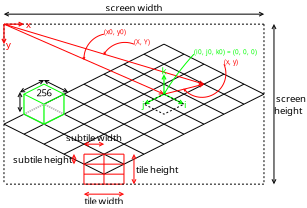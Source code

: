 <?xml version="1.0" encoding="UTF-8"?>
<dia:diagram xmlns:dia="http://www.lysator.liu.se/~alla/dia/">
  <dia:layer name="Background" visible="true">
    <dia:group>
      <dia:object type="Standard - Line" version="0" id="O0">
        <dia:attribute name="obj_pos">
          <dia:point val="10,4"/>
        </dia:attribute>
        <dia:attribute name="obj_bb">
          <dia:rectangle val="1.973,3.973;10.027,8.027"/>
        </dia:attribute>
        <dia:attribute name="conn_endpoints">
          <dia:point val="10,4"/>
          <dia:point val="2,8"/>
        </dia:attribute>
        <dia:attribute name="numcp">
          <dia:int val="1"/>
        </dia:attribute>
        <dia:attribute name="line_width">
          <dia:real val="0.04"/>
        </dia:attribute>
      </dia:object>
      <dia:object type="Standard - Line" version="0" id="O1">
        <dia:attribute name="obj_pos">
          <dia:point val="11,4.5"/>
        </dia:attribute>
        <dia:attribute name="obj_bb">
          <dia:rectangle val="2.973,4.473;11.027,8.527"/>
        </dia:attribute>
        <dia:attribute name="conn_endpoints">
          <dia:point val="11,4.5"/>
          <dia:point val="3,8.5"/>
        </dia:attribute>
        <dia:attribute name="numcp">
          <dia:int val="1"/>
        </dia:attribute>
        <dia:attribute name="line_width">
          <dia:real val="0.04"/>
        </dia:attribute>
      </dia:object>
      <dia:object type="Standard - Line" version="0" id="O2">
        <dia:attribute name="obj_pos">
          <dia:point val="12,5"/>
        </dia:attribute>
        <dia:attribute name="obj_bb">
          <dia:rectangle val="3.973,4.973;12.027,9.027"/>
        </dia:attribute>
        <dia:attribute name="conn_endpoints">
          <dia:point val="12,5"/>
          <dia:point val="4,9"/>
        </dia:attribute>
        <dia:attribute name="numcp">
          <dia:int val="1"/>
        </dia:attribute>
        <dia:attribute name="line_width">
          <dia:real val="0.04"/>
        </dia:attribute>
      </dia:object>
      <dia:object type="Standard - Line" version="0" id="O3">
        <dia:attribute name="obj_pos">
          <dia:point val="13,5.5"/>
        </dia:attribute>
        <dia:attribute name="obj_bb">
          <dia:rectangle val="4.973,5.473;13.027,9.527"/>
        </dia:attribute>
        <dia:attribute name="conn_endpoints">
          <dia:point val="13,5.5"/>
          <dia:point val="5,9.5"/>
        </dia:attribute>
        <dia:attribute name="numcp">
          <dia:int val="1"/>
        </dia:attribute>
        <dia:attribute name="line_width">
          <dia:real val="0.04"/>
        </dia:attribute>
      </dia:object>
      <dia:object type="Standard - Line" version="0" id="O4">
        <dia:attribute name="obj_pos">
          <dia:point val="14,6"/>
        </dia:attribute>
        <dia:attribute name="obj_bb">
          <dia:rectangle val="5.973,5.973;14.027,10.027"/>
        </dia:attribute>
        <dia:attribute name="conn_endpoints">
          <dia:point val="14,6"/>
          <dia:point val="6,10"/>
        </dia:attribute>
        <dia:attribute name="numcp">
          <dia:int val="1"/>
        </dia:attribute>
        <dia:attribute name="line_width">
          <dia:real val="0.04"/>
        </dia:attribute>
      </dia:object>
      <dia:object type="Standard - Line" version="0" id="O5">
        <dia:attribute name="obj_pos">
          <dia:point val="15,6.5"/>
        </dia:attribute>
        <dia:attribute name="obj_bb">
          <dia:rectangle val="6.973,6.473;15.027,10.527"/>
        </dia:attribute>
        <dia:attribute name="conn_endpoints">
          <dia:point val="15,6.5"/>
          <dia:point val="7,10.5"/>
        </dia:attribute>
        <dia:attribute name="numcp">
          <dia:int val="1"/>
        </dia:attribute>
        <dia:attribute name="line_width">
          <dia:real val="0.04"/>
        </dia:attribute>
      </dia:object>
      <dia:object type="Standard - Line" version="0" id="O6">
        <dia:attribute name="obj_pos">
          <dia:point val="7,10.5"/>
        </dia:attribute>
        <dia:attribute name="obj_bb">
          <dia:rectangle val="1.973,7.973;7.027,10.527"/>
        </dia:attribute>
        <dia:attribute name="conn_endpoints">
          <dia:point val="7,10.5"/>
          <dia:point val="2,8"/>
        </dia:attribute>
        <dia:attribute name="numcp">
          <dia:int val="1"/>
        </dia:attribute>
        <dia:attribute name="line_width">
          <dia:real val="0.04"/>
        </dia:attribute>
      </dia:object>
      <dia:object type="Standard - Line" version="0" id="O7">
        <dia:attribute name="obj_pos">
          <dia:point val="8,10"/>
        </dia:attribute>
        <dia:attribute name="obj_bb">
          <dia:rectangle val="2.973,7.473;8.027,10.027"/>
        </dia:attribute>
        <dia:attribute name="conn_endpoints">
          <dia:point val="8,10"/>
          <dia:point val="3,7.5"/>
        </dia:attribute>
        <dia:attribute name="numcp">
          <dia:int val="1"/>
        </dia:attribute>
        <dia:attribute name="line_width">
          <dia:real val="0.04"/>
        </dia:attribute>
      </dia:object>
      <dia:object type="Standard - Line" version="0" id="O8">
        <dia:attribute name="obj_pos">
          <dia:point val="9,9.5"/>
        </dia:attribute>
        <dia:attribute name="obj_bb">
          <dia:rectangle val="3.973,6.973;9.027,9.527"/>
        </dia:attribute>
        <dia:attribute name="conn_endpoints">
          <dia:point val="9,9.5"/>
          <dia:point val="4,7"/>
        </dia:attribute>
        <dia:attribute name="numcp">
          <dia:int val="1"/>
        </dia:attribute>
        <dia:attribute name="line_width">
          <dia:real val="0.04"/>
        </dia:attribute>
      </dia:object>
      <dia:object type="Standard - Line" version="0" id="O9">
        <dia:attribute name="obj_pos">
          <dia:point val="10,9"/>
        </dia:attribute>
        <dia:attribute name="obj_bb">
          <dia:rectangle val="4.973,6.473;10.027,9.027"/>
        </dia:attribute>
        <dia:attribute name="conn_endpoints">
          <dia:point val="10,9"/>
          <dia:point val="5,6.5"/>
        </dia:attribute>
        <dia:attribute name="numcp">
          <dia:int val="1"/>
        </dia:attribute>
        <dia:attribute name="line_width">
          <dia:real val="0.04"/>
        </dia:attribute>
      </dia:object>
      <dia:object type="Standard - Line" version="0" id="O10">
        <dia:attribute name="obj_pos">
          <dia:point val="11,8.5"/>
        </dia:attribute>
        <dia:attribute name="obj_bb">
          <dia:rectangle val="5.973,5.973;11.027,8.527"/>
        </dia:attribute>
        <dia:attribute name="conn_endpoints">
          <dia:point val="11,8.5"/>
          <dia:point val="6,6"/>
        </dia:attribute>
        <dia:attribute name="numcp">
          <dia:int val="1"/>
        </dia:attribute>
        <dia:attribute name="line_width">
          <dia:real val="0.04"/>
        </dia:attribute>
        <dia:connections>
          <dia:connection handle="0" to="O5" connection="0"/>
          <dia:connection handle="1" to="O0" connection="0"/>
        </dia:connections>
      </dia:object>
      <dia:object type="Standard - Line" version="0" id="O11">
        <dia:attribute name="obj_pos">
          <dia:point val="12,8"/>
        </dia:attribute>
        <dia:attribute name="obj_bb">
          <dia:rectangle val="6.973,5.473;12.027,8.027"/>
        </dia:attribute>
        <dia:attribute name="conn_endpoints">
          <dia:point val="12,8"/>
          <dia:point val="7,5.5"/>
        </dia:attribute>
        <dia:attribute name="numcp">
          <dia:int val="1"/>
        </dia:attribute>
        <dia:attribute name="line_width">
          <dia:real val="0.04"/>
        </dia:attribute>
      </dia:object>
      <dia:object type="Standard - Line" version="0" id="O12">
        <dia:attribute name="obj_pos">
          <dia:point val="13,7.5"/>
        </dia:attribute>
        <dia:attribute name="obj_bb">
          <dia:rectangle val="7.973,4.973;13.027,7.527"/>
        </dia:attribute>
        <dia:attribute name="conn_endpoints">
          <dia:point val="13,7.5"/>
          <dia:point val="8,5"/>
        </dia:attribute>
        <dia:attribute name="numcp">
          <dia:int val="1"/>
        </dia:attribute>
        <dia:attribute name="line_width">
          <dia:real val="0.04"/>
        </dia:attribute>
      </dia:object>
      <dia:object type="Standard - Line" version="0" id="O13">
        <dia:attribute name="obj_pos">
          <dia:point val="14,7"/>
        </dia:attribute>
        <dia:attribute name="obj_bb">
          <dia:rectangle val="8.973,4.473;14.027,7.027"/>
        </dia:attribute>
        <dia:attribute name="conn_endpoints">
          <dia:point val="14,7"/>
          <dia:point val="9,4.5"/>
        </dia:attribute>
        <dia:attribute name="numcp">
          <dia:int val="1"/>
        </dia:attribute>
        <dia:attribute name="line_width">
          <dia:real val="0.04"/>
        </dia:attribute>
      </dia:object>
      <dia:object type="Standard - Line" version="0" id="O14">
        <dia:attribute name="obj_pos">
          <dia:point val="15,6.5"/>
        </dia:attribute>
        <dia:attribute name="obj_bb">
          <dia:rectangle val="9.973,3.973;15.027,6.527"/>
        </dia:attribute>
        <dia:attribute name="conn_endpoints">
          <dia:point val="15,6.5"/>
          <dia:point val="10,4"/>
        </dia:attribute>
        <dia:attribute name="numcp">
          <dia:int val="1"/>
        </dia:attribute>
        <dia:attribute name="line_width">
          <dia:real val="0.04"/>
        </dia:attribute>
      </dia:object>
    </dia:group>
    <dia:group>
      <dia:object type="Standard - Line" version="0" id="O15">
        <dia:attribute name="obj_pos">
          <dia:point val="6,9.5"/>
        </dia:attribute>
        <dia:attribute name="obj_bb">
          <dia:rectangle val="5.98,9.48;6.02,11.02"/>
        </dia:attribute>
        <dia:attribute name="conn_endpoints">
          <dia:point val="6,9.5"/>
          <dia:point val="6,11"/>
        </dia:attribute>
        <dia:attribute name="numcp">
          <dia:int val="1"/>
        </dia:attribute>
        <dia:attribute name="line_color">
          <dia:color val="#ff0000"/>
        </dia:attribute>
        <dia:attribute name="line_width">
          <dia:real val="0.04"/>
        </dia:attribute>
      </dia:object>
      <dia:object type="Standard - Line" version="0" id="O16">
        <dia:attribute name="obj_pos">
          <dia:point val="8,9.5"/>
        </dia:attribute>
        <dia:attribute name="obj_bb">
          <dia:rectangle val="7.98,9.48;8.02,11.02"/>
        </dia:attribute>
        <dia:attribute name="conn_endpoints">
          <dia:point val="8,9.5"/>
          <dia:point val="8,11"/>
        </dia:attribute>
        <dia:attribute name="numcp">
          <dia:int val="1"/>
        </dia:attribute>
        <dia:attribute name="line_color">
          <dia:color val="#ff0000"/>
        </dia:attribute>
        <dia:attribute name="line_width">
          <dia:real val="0.04"/>
        </dia:attribute>
      </dia:object>
      <dia:object type="Standard - Line" version="0" id="O17">
        <dia:attribute name="obj_pos">
          <dia:point val="8,11"/>
        </dia:attribute>
        <dia:attribute name="obj_bb">
          <dia:rectangle val="5.98,10.98;8.02,11.02"/>
        </dia:attribute>
        <dia:attribute name="conn_endpoints">
          <dia:point val="8,11"/>
          <dia:point val="6,11"/>
        </dia:attribute>
        <dia:attribute name="numcp">
          <dia:int val="1"/>
        </dia:attribute>
        <dia:attribute name="line_color">
          <dia:color val="#ff0000"/>
        </dia:attribute>
        <dia:attribute name="line_width">
          <dia:real val="0.04"/>
        </dia:attribute>
      </dia:object>
      <dia:object type="Standard - Line" version="0" id="O18">
        <dia:attribute name="obj_pos">
          <dia:point val="8,9.5"/>
        </dia:attribute>
        <dia:attribute name="obj_bb">
          <dia:rectangle val="5.98,9.48;8.02,9.52"/>
        </dia:attribute>
        <dia:attribute name="conn_endpoints">
          <dia:point val="8,9.5"/>
          <dia:point val="6,9.5"/>
        </dia:attribute>
        <dia:attribute name="numcp">
          <dia:int val="1"/>
        </dia:attribute>
        <dia:attribute name="line_color">
          <dia:color val="#ff0000"/>
        </dia:attribute>
        <dia:attribute name="line_width">
          <dia:real val="0.04"/>
        </dia:attribute>
      </dia:object>
    </dia:group>
    <dia:object type="Standard - Line" version="0" id="O19">
      <dia:attribute name="obj_pos">
        <dia:point val="15,3"/>
      </dia:attribute>
      <dia:attribute name="obj_bb">
        <dia:rectangle val="1.98,2.98;15.02,3.02"/>
      </dia:attribute>
      <dia:attribute name="conn_endpoints">
        <dia:point val="15,3"/>
        <dia:point val="2,3"/>
      </dia:attribute>
      <dia:attribute name="numcp">
        <dia:int val="1"/>
      </dia:attribute>
      <dia:attribute name="line_width">
        <dia:real val="0.04"/>
      </dia:attribute>
      <dia:attribute name="line_style">
        <dia:enum val="4"/>
      </dia:attribute>
    </dia:object>
    <dia:object type="Standard - Line" version="0" id="O20">
      <dia:attribute name="obj_pos">
        <dia:point val="15,11"/>
      </dia:attribute>
      <dia:attribute name="obj_bb">
        <dia:rectangle val="1.98,10.98;15.02,11.02"/>
      </dia:attribute>
      <dia:attribute name="conn_endpoints">
        <dia:point val="15,11"/>
        <dia:point val="2,11"/>
      </dia:attribute>
      <dia:attribute name="numcp">
        <dia:int val="1"/>
      </dia:attribute>
      <dia:attribute name="line_width">
        <dia:real val="0.04"/>
      </dia:attribute>
      <dia:attribute name="line_style">
        <dia:enum val="4"/>
      </dia:attribute>
    </dia:object>
    <dia:object type="Standard - Line" version="0" id="O21">
      <dia:attribute name="obj_pos">
        <dia:point val="2,3"/>
      </dia:attribute>
      <dia:attribute name="obj_bb">
        <dia:rectangle val="1.98,2.98;2.02,11.02"/>
      </dia:attribute>
      <dia:attribute name="conn_endpoints">
        <dia:point val="2,3"/>
        <dia:point val="2,11"/>
      </dia:attribute>
      <dia:attribute name="numcp">
        <dia:int val="1"/>
      </dia:attribute>
      <dia:attribute name="line_width">
        <dia:real val="0.04"/>
      </dia:attribute>
      <dia:attribute name="line_style">
        <dia:enum val="4"/>
      </dia:attribute>
    </dia:object>
    <dia:object type="Standard - Line" version="0" id="O22">
      <dia:attribute name="obj_pos">
        <dia:point val="15,3"/>
      </dia:attribute>
      <dia:attribute name="obj_bb">
        <dia:rectangle val="14.98,2.98;15.02,11.02"/>
      </dia:attribute>
      <dia:attribute name="conn_endpoints">
        <dia:point val="15,3"/>
        <dia:point val="15,11"/>
      </dia:attribute>
      <dia:attribute name="numcp">
        <dia:int val="1"/>
      </dia:attribute>
      <dia:attribute name="line_width">
        <dia:real val="0.04"/>
      </dia:attribute>
      <dia:attribute name="line_style">
        <dia:enum val="4"/>
      </dia:attribute>
    </dia:object>
    <dia:object type="Standard - Line" version="0" id="O23">
      <dia:attribute name="obj_pos">
        <dia:point val="6,11.5"/>
      </dia:attribute>
      <dia:attribute name="obj_bb">
        <dia:rectangle val="5.98,11.3;8.02,11.7"/>
      </dia:attribute>
      <dia:attribute name="conn_endpoints">
        <dia:point val="6,11.5"/>
        <dia:point val="8,11.5"/>
      </dia:attribute>
      <dia:attribute name="numcp">
        <dia:int val="1"/>
      </dia:attribute>
      <dia:attribute name="line_color">
        <dia:color val="#ff0000"/>
      </dia:attribute>
      <dia:attribute name="line_width">
        <dia:real val="0.04"/>
      </dia:attribute>
      <dia:attribute name="start_arrow">
        <dia:enum val="1"/>
      </dia:attribute>
      <dia:attribute name="start_arrow_length">
        <dia:real val="0.2"/>
      </dia:attribute>
      <dia:attribute name="start_arrow_width">
        <dia:real val="0.2"/>
      </dia:attribute>
      <dia:attribute name="end_arrow">
        <dia:enum val="1"/>
      </dia:attribute>
      <dia:attribute name="end_arrow_length">
        <dia:real val="0.2"/>
      </dia:attribute>
      <dia:attribute name="end_arrow_width">
        <dia:real val="0.2"/>
      </dia:attribute>
    </dia:object>
    <dia:object type="Standard - Line" version="0" id="O24">
      <dia:attribute name="obj_pos">
        <dia:point val="8.5,9.5"/>
      </dia:attribute>
      <dia:attribute name="obj_bb">
        <dia:rectangle val="8.3,9.48;8.7,11.02"/>
      </dia:attribute>
      <dia:attribute name="conn_endpoints">
        <dia:point val="8.5,9.5"/>
        <dia:point val="8.5,11"/>
      </dia:attribute>
      <dia:attribute name="numcp">
        <dia:int val="1"/>
      </dia:attribute>
      <dia:attribute name="line_color">
        <dia:color val="#ff0000"/>
      </dia:attribute>
      <dia:attribute name="line_width">
        <dia:real val="0.04"/>
      </dia:attribute>
      <dia:attribute name="start_arrow">
        <dia:enum val="1"/>
      </dia:attribute>
      <dia:attribute name="start_arrow_length">
        <dia:real val="0.2"/>
      </dia:attribute>
      <dia:attribute name="start_arrow_width">
        <dia:real val="0.2"/>
      </dia:attribute>
      <dia:attribute name="end_arrow">
        <dia:enum val="1"/>
      </dia:attribute>
      <dia:attribute name="end_arrow_length">
        <dia:real val="0.2"/>
      </dia:attribute>
      <dia:attribute name="end_arrow_width">
        <dia:real val="0.2"/>
      </dia:attribute>
      <dia:connections>
        <dia:connection handle="1" to="O20" connection="0"/>
      </dia:connections>
    </dia:object>
    <dia:object type="Standard - Text" version="1" id="O25">
      <dia:attribute name="obj_pos">
        <dia:point val="8.5,10.25"/>
      </dia:attribute>
      <dia:attribute name="obj_bb">
        <dia:rectangle val="8.485,9.852;10.9,10.648"/>
      </dia:attribute>
      <dia:attribute name="text">
        <dia:composite type="text">
          <dia:attribute name="string">
            <dia:string># tile height#</dia:string>
          </dia:attribute>
          <dia:attribute name="font">
            <dia:font family="sans" style="0" name="Helvetica"/>
          </dia:attribute>
          <dia:attribute name="height">
            <dia:real val="0.6"/>
          </dia:attribute>
          <dia:attribute name="pos">
            <dia:point val="8.5,10.318"/>
          </dia:attribute>
          <dia:attribute name="color">
            <dia:color val="#000000"/>
          </dia:attribute>
          <dia:attribute name="alignment">
            <dia:enum val="0"/>
          </dia:attribute>
        </dia:composite>
      </dia:attribute>
      <dia:attribute name="valign">
        <dia:enum val="2"/>
      </dia:attribute>
      <dia:connections>
        <dia:connection handle="0" to="O24" connection="0"/>
      </dia:connections>
    </dia:object>
    <dia:object type="Standard - Text" version="1" id="O26">
      <dia:attribute name="obj_pos">
        <dia:point val="7,11.5"/>
      </dia:attribute>
      <dia:attribute name="obj_bb">
        <dia:rectangle val="5.975,11.5;8.04,12.295"/>
      </dia:attribute>
      <dia:attribute name="text">
        <dia:composite type="text">
          <dia:attribute name="string">
            <dia:string>#tile width#</dia:string>
          </dia:attribute>
          <dia:attribute name="font">
            <dia:font family="sans" style="0" name="Helvetica"/>
          </dia:attribute>
          <dia:attribute name="height">
            <dia:real val="0.6"/>
          </dia:attribute>
          <dia:attribute name="pos">
            <dia:point val="7,11.965"/>
          </dia:attribute>
          <dia:attribute name="color">
            <dia:color val="#000000"/>
          </dia:attribute>
          <dia:attribute name="alignment">
            <dia:enum val="1"/>
          </dia:attribute>
        </dia:composite>
      </dia:attribute>
      <dia:attribute name="valign">
        <dia:enum val="0"/>
      </dia:attribute>
      <dia:connections>
        <dia:connection handle="0" to="O23" connection="0"/>
      </dia:connections>
    </dia:object>
    <dia:object type="Standard - Line" version="0" id="O27">
      <dia:attribute name="obj_pos">
        <dia:point val="15.5,3"/>
      </dia:attribute>
      <dia:attribute name="obj_bb">
        <dia:rectangle val="15.3,2.98;15.7,11.02"/>
      </dia:attribute>
      <dia:attribute name="conn_endpoints">
        <dia:point val="15.5,3"/>
        <dia:point val="15.5,11"/>
      </dia:attribute>
      <dia:attribute name="numcp">
        <dia:int val="1"/>
      </dia:attribute>
      <dia:attribute name="line_width">
        <dia:real val="0.04"/>
      </dia:attribute>
      <dia:attribute name="start_arrow">
        <dia:enum val="1"/>
      </dia:attribute>
      <dia:attribute name="start_arrow_length">
        <dia:real val="0.2"/>
      </dia:attribute>
      <dia:attribute name="start_arrow_width">
        <dia:real val="0.2"/>
      </dia:attribute>
      <dia:attribute name="end_arrow">
        <dia:enum val="1"/>
      </dia:attribute>
      <dia:attribute name="end_arrow_length">
        <dia:real val="0.2"/>
      </dia:attribute>
      <dia:attribute name="end_arrow_width">
        <dia:real val="0.2"/>
      </dia:attribute>
    </dia:object>
    <dia:object type="Standard - Text" version="1" id="O28">
      <dia:attribute name="obj_pos">
        <dia:point val="15.5,7"/>
      </dia:attribute>
      <dia:attribute name="obj_bb">
        <dia:rectangle val="15.5,6.325;17.1,7.675"/>
      </dia:attribute>
      <dia:attribute name="text">
        <dia:composite type="text">
          <dia:attribute name="string">
            <dia:string># screen
height#</dia:string>
          </dia:attribute>
          <dia:attribute name="font">
            <dia:font family="sans" style="0" name="Helvetica"/>
          </dia:attribute>
          <dia:attribute name="height">
            <dia:real val="0.6"/>
          </dia:attribute>
          <dia:attribute name="pos">
            <dia:point val="15.5,6.775"/>
          </dia:attribute>
          <dia:attribute name="color">
            <dia:color val="#000000"/>
          </dia:attribute>
          <dia:attribute name="alignment">
            <dia:enum val="0"/>
          </dia:attribute>
        </dia:composite>
      </dia:attribute>
      <dia:attribute name="valign">
        <dia:enum val="2"/>
      </dia:attribute>
      <dia:connections>
        <dia:connection handle="0" to="O27" connection="0"/>
      </dia:connections>
    </dia:object>
    <dia:object type="Standard - Line" version="0" id="O29">
      <dia:attribute name="obj_pos">
        <dia:point val="2,2.5"/>
      </dia:attribute>
      <dia:attribute name="obj_bb">
        <dia:rectangle val="1.98,2.3;15.02,2.7"/>
      </dia:attribute>
      <dia:attribute name="conn_endpoints">
        <dia:point val="2,2.5"/>
        <dia:point val="15,2.5"/>
      </dia:attribute>
      <dia:attribute name="numcp">
        <dia:int val="1"/>
      </dia:attribute>
      <dia:attribute name="line_width">
        <dia:real val="0.04"/>
      </dia:attribute>
      <dia:attribute name="start_arrow">
        <dia:enum val="1"/>
      </dia:attribute>
      <dia:attribute name="start_arrow_length">
        <dia:real val="0.2"/>
      </dia:attribute>
      <dia:attribute name="start_arrow_width">
        <dia:real val="0.2"/>
      </dia:attribute>
      <dia:attribute name="end_arrow">
        <dia:enum val="1"/>
      </dia:attribute>
      <dia:attribute name="end_arrow_length">
        <dia:real val="0.2"/>
      </dia:attribute>
      <dia:attribute name="end_arrow_width">
        <dia:real val="0.2"/>
      </dia:attribute>
    </dia:object>
    <dia:object type="Standard - Text" version="1" id="O30">
      <dia:attribute name="obj_pos">
        <dia:point val="8.5,2.5"/>
      </dia:attribute>
      <dia:attribute name="obj_bb">
        <dia:rectangle val="7.1,1.75;9.9,2.5"/>
      </dia:attribute>
      <dia:attribute name="text">
        <dia:composite type="text">
          <dia:attribute name="string">
            <dia:string>#screen width#</dia:string>
          </dia:attribute>
          <dia:attribute name="font">
            <dia:font family="sans" style="0" name="Helvetica"/>
          </dia:attribute>
          <dia:attribute name="height">
            <dia:real val="0.6"/>
          </dia:attribute>
          <dia:attribute name="pos">
            <dia:point val="8.5,2.2"/>
          </dia:attribute>
          <dia:attribute name="color">
            <dia:color val="#000000"/>
          </dia:attribute>
          <dia:attribute name="alignment">
            <dia:enum val="1"/>
          </dia:attribute>
        </dia:composite>
      </dia:attribute>
      <dia:attribute name="valign">
        <dia:enum val="1"/>
      </dia:attribute>
      <dia:connections>
        <dia:connection handle="0" to="O29" connection="0"/>
      </dia:connections>
    </dia:object>
    <dia:group>
      <dia:object type="Standard - Polygon" version="0" id="O31">
        <dia:attribute name="obj_pos">
          <dia:point val="4,6"/>
        </dia:attribute>
        <dia:attribute name="obj_bb">
          <dia:rectangle val="2.955,5.978;5.045,7.022"/>
        </dia:attribute>
        <dia:attribute name="poly_points">
          <dia:point val="4,6"/>
          <dia:point val="5,6.5"/>
          <dia:point val="4,7"/>
          <dia:point val="3,6.5"/>
        </dia:attribute>
        <dia:attribute name="line_color">
          <dia:color val="#00ff00"/>
        </dia:attribute>
        <dia:attribute name="line_width">
          <dia:real val="0.04"/>
        </dia:attribute>
        <dia:attribute name="show_background">
          <dia:boolean val="false"/>
        </dia:attribute>
      </dia:object>
      <dia:object type="Standard - Polygon" version="0" id="O32">
        <dia:attribute name="obj_pos">
          <dia:point val="4,7"/>
        </dia:attribute>
        <dia:attribute name="obj_bb">
          <dia:rectangle val="2.955,6.978;5.045,8.022"/>
        </dia:attribute>
        <dia:attribute name="poly_points">
          <dia:point val="4,7"/>
          <dia:point val="5,7.5"/>
          <dia:point val="4,8"/>
          <dia:point val="3,7.5"/>
        </dia:attribute>
        <dia:attribute name="line_color">
          <dia:color val="#ffffff"/>
        </dia:attribute>
        <dia:attribute name="line_width">
          <dia:real val="0.04"/>
        </dia:attribute>
        <dia:attribute name="show_background">
          <dia:boolean val="false"/>
        </dia:attribute>
      </dia:object>
      <dia:object type="Standard - Line" version="0" id="O33">
        <dia:attribute name="obj_pos">
          <dia:point val="3,6.5"/>
        </dia:attribute>
        <dia:attribute name="obj_bb">
          <dia:rectangle val="2.97,6.47;3.03,7.53"/>
        </dia:attribute>
        <dia:attribute name="conn_endpoints">
          <dia:point val="3,6.5"/>
          <dia:point val="3,7.5"/>
        </dia:attribute>
        <dia:attribute name="numcp">
          <dia:int val="1"/>
        </dia:attribute>
        <dia:attribute name="line_color">
          <dia:color val="#00ff00"/>
        </dia:attribute>
        <dia:attribute name="line_width">
          <dia:real val="0.06"/>
        </dia:attribute>
        <dia:connections>
          <dia:connection handle="0" to="O31" connection="6"/>
          <dia:connection handle="1" to="O32" connection="6"/>
        </dia:connections>
      </dia:object>
      <dia:object type="Standard - Line" version="0" id="O34">
        <dia:attribute name="obj_pos">
          <dia:point val="4,7"/>
        </dia:attribute>
        <dia:attribute name="obj_bb">
          <dia:rectangle val="3.97,6.97;4.03,8.03"/>
        </dia:attribute>
        <dia:attribute name="conn_endpoints">
          <dia:point val="4,7"/>
          <dia:point val="4,8"/>
        </dia:attribute>
        <dia:attribute name="numcp">
          <dia:int val="1"/>
        </dia:attribute>
        <dia:attribute name="line_color">
          <dia:color val="#00ff00"/>
        </dia:attribute>
        <dia:attribute name="line_width">
          <dia:real val="0.06"/>
        </dia:attribute>
        <dia:connections>
          <dia:connection handle="0" to="O31" connection="4"/>
          <dia:connection handle="1" to="O32" connection="4"/>
        </dia:connections>
      </dia:object>
      <dia:object type="Standard - Line" version="0" id="O35">
        <dia:attribute name="obj_pos">
          <dia:point val="5,6.5"/>
        </dia:attribute>
        <dia:attribute name="obj_bb">
          <dia:rectangle val="4.97,6.47;5.03,7.53"/>
        </dia:attribute>
        <dia:attribute name="conn_endpoints">
          <dia:point val="5,6.5"/>
          <dia:point val="5,7.5"/>
        </dia:attribute>
        <dia:attribute name="numcp">
          <dia:int val="1"/>
        </dia:attribute>
        <dia:attribute name="line_color">
          <dia:color val="#00ff00"/>
        </dia:attribute>
        <dia:attribute name="line_width">
          <dia:real val="0.06"/>
        </dia:attribute>
        <dia:connections>
          <dia:connection handle="0" to="O31" connection="2"/>
          <dia:connection handle="1" to="O32" connection="2"/>
        </dia:connections>
      </dia:object>
      <dia:object type="Standard - Line" version="0" id="O36">
        <dia:attribute name="obj_pos">
          <dia:point val="4,8"/>
        </dia:attribute>
        <dia:attribute name="obj_bb">
          <dia:rectangle val="2.96,7.46;4.04,8.04"/>
        </dia:attribute>
        <dia:attribute name="conn_endpoints">
          <dia:point val="4,8"/>
          <dia:point val="3,7.5"/>
        </dia:attribute>
        <dia:attribute name="numcp">
          <dia:int val="1"/>
        </dia:attribute>
        <dia:attribute name="line_color">
          <dia:color val="#00ff00"/>
        </dia:attribute>
        <dia:attribute name="line_width">
          <dia:real val="0.06"/>
        </dia:attribute>
        <dia:connections>
          <dia:connection handle="0" to="O32" connection="4"/>
          <dia:connection handle="1" to="O32" connection="6"/>
        </dia:connections>
      </dia:object>
      <dia:object type="Standard - Line" version="0" id="O37">
        <dia:attribute name="obj_pos">
          <dia:point val="5,7.5"/>
        </dia:attribute>
        <dia:attribute name="obj_bb">
          <dia:rectangle val="3.96,7.46;5.04,8.04"/>
        </dia:attribute>
        <dia:attribute name="conn_endpoints">
          <dia:point val="5,7.5"/>
          <dia:point val="4,8"/>
        </dia:attribute>
        <dia:attribute name="numcp">
          <dia:int val="1"/>
        </dia:attribute>
        <dia:attribute name="line_color">
          <dia:color val="#00ff00"/>
        </dia:attribute>
        <dia:attribute name="line_width">
          <dia:real val="0.06"/>
        </dia:attribute>
        <dia:connections>
          <dia:connection handle="0" to="O32" connection="2"/>
          <dia:connection handle="1" to="O32" connection="4"/>
        </dia:connections>
      </dia:object>
    </dia:group>
    <dia:object type="Standard - Line" version="0" id="O38">
      <dia:attribute name="obj_pos">
        <dia:point val="4,5.8"/>
      </dia:attribute>
      <dia:attribute name="obj_bb">
        <dia:rectangle val="2.693,5.612;4.107,6.588"/>
      </dia:attribute>
      <dia:attribute name="conn_endpoints">
        <dia:point val="4,5.8"/>
        <dia:point val="2.8,6.4"/>
      </dia:attribute>
      <dia:attribute name="numcp">
        <dia:int val="1"/>
      </dia:attribute>
      <dia:attribute name="line_width">
        <dia:real val="0.04"/>
      </dia:attribute>
      <dia:attribute name="start_arrow">
        <dia:enum val="1"/>
      </dia:attribute>
      <dia:attribute name="start_arrow_length">
        <dia:real val="0.2"/>
      </dia:attribute>
      <dia:attribute name="start_arrow_width">
        <dia:real val="0.2"/>
      </dia:attribute>
      <dia:attribute name="end_arrow">
        <dia:enum val="1"/>
      </dia:attribute>
      <dia:attribute name="end_arrow_length">
        <dia:real val="0.2"/>
      </dia:attribute>
      <dia:attribute name="end_arrow_width">
        <dia:real val="0.2"/>
      </dia:attribute>
    </dia:object>
    <dia:object type="Standard - Line" version="0" id="O39">
      <dia:attribute name="obj_pos">
        <dia:point val="2.8,6.4"/>
      </dia:attribute>
      <dia:attribute name="obj_bb">
        <dia:rectangle val="2.6,6.38;3,7.42"/>
      </dia:attribute>
      <dia:attribute name="conn_endpoints">
        <dia:point val="2.8,6.4"/>
        <dia:point val="2.8,7.4"/>
      </dia:attribute>
      <dia:attribute name="numcp">
        <dia:int val="1"/>
      </dia:attribute>
      <dia:attribute name="line_width">
        <dia:real val="0.04"/>
      </dia:attribute>
      <dia:attribute name="start_arrow">
        <dia:enum val="1"/>
      </dia:attribute>
      <dia:attribute name="start_arrow_length">
        <dia:real val="0.2"/>
      </dia:attribute>
      <dia:attribute name="start_arrow_width">
        <dia:real val="0.2"/>
      </dia:attribute>
      <dia:attribute name="end_arrow">
        <dia:enum val="1"/>
      </dia:attribute>
      <dia:attribute name="end_arrow_length">
        <dia:real val="0.2"/>
      </dia:attribute>
      <dia:attribute name="end_arrow_width">
        <dia:real val="0.2"/>
      </dia:attribute>
    </dia:object>
    <dia:object type="Standard - Line" version="0" id="O40">
      <dia:attribute name="obj_pos">
        <dia:point val="4,5.8"/>
      </dia:attribute>
      <dia:attribute name="obj_bb">
        <dia:rectangle val="3.893,5.612;5.307,6.588"/>
      </dia:attribute>
      <dia:attribute name="conn_endpoints">
        <dia:point val="4,5.8"/>
        <dia:point val="5.2,6.4"/>
      </dia:attribute>
      <dia:attribute name="numcp">
        <dia:int val="1"/>
      </dia:attribute>
      <dia:attribute name="line_width">
        <dia:real val="0.04"/>
      </dia:attribute>
      <dia:attribute name="start_arrow">
        <dia:enum val="1"/>
      </dia:attribute>
      <dia:attribute name="start_arrow_length">
        <dia:real val="0.2"/>
      </dia:attribute>
      <dia:attribute name="start_arrow_width">
        <dia:real val="0.2"/>
      </dia:attribute>
      <dia:attribute name="end_arrow">
        <dia:enum val="1"/>
      </dia:attribute>
      <dia:attribute name="end_arrow_length">
        <dia:real val="0.2"/>
      </dia:attribute>
      <dia:attribute name="end_arrow_width">
        <dia:real val="0.2"/>
      </dia:attribute>
    </dia:object>
    <dia:object type="Standard - Text" version="1" id="O41">
      <dia:attribute name="obj_pos">
        <dia:point val="4,6.6"/>
      </dia:attribute>
      <dia:attribute name="obj_bb">
        <dia:rectangle val="3.55,6.15;4.45,6.9"/>
      </dia:attribute>
      <dia:attribute name="text">
        <dia:composite type="text">
          <dia:attribute name="string">
            <dia:string>#256#</dia:string>
          </dia:attribute>
          <dia:attribute name="font">
            <dia:font family="sans" style="0" name="Helvetica"/>
          </dia:attribute>
          <dia:attribute name="height">
            <dia:real val="0.6"/>
          </dia:attribute>
          <dia:attribute name="pos">
            <dia:point val="4,6.6"/>
          </dia:attribute>
          <dia:attribute name="color">
            <dia:color val="#000000"/>
          </dia:attribute>
          <dia:attribute name="alignment">
            <dia:enum val="1"/>
          </dia:attribute>
        </dia:composite>
      </dia:attribute>
      <dia:attribute name="valign">
        <dia:enum val="3"/>
      </dia:attribute>
    </dia:object>
    <dia:object type="Standard - Line" version="0" id="O42">
      <dia:attribute name="obj_pos">
        <dia:point val="5.5,9.5"/>
      </dia:attribute>
      <dia:attribute name="obj_bb">
        <dia:rectangle val="5.3,9.48;5.7,10.02"/>
      </dia:attribute>
      <dia:attribute name="conn_endpoints">
        <dia:point val="5.5,9.5"/>
        <dia:point val="5.5,10"/>
      </dia:attribute>
      <dia:attribute name="numcp">
        <dia:int val="1"/>
      </dia:attribute>
      <dia:attribute name="line_color">
        <dia:color val="#ff0000"/>
      </dia:attribute>
      <dia:attribute name="line_width">
        <dia:real val="0.04"/>
      </dia:attribute>
      <dia:attribute name="start_arrow">
        <dia:enum val="1"/>
      </dia:attribute>
      <dia:attribute name="start_arrow_length">
        <dia:real val="0.2"/>
      </dia:attribute>
      <dia:attribute name="start_arrow_width">
        <dia:real val="0.2"/>
      </dia:attribute>
      <dia:attribute name="end_arrow">
        <dia:enum val="1"/>
      </dia:attribute>
      <dia:attribute name="end_arrow_length">
        <dia:real val="0.2"/>
      </dia:attribute>
      <dia:attribute name="end_arrow_width">
        <dia:real val="0.2"/>
      </dia:attribute>
    </dia:object>
    <dia:object type="Standard - Text" version="1" id="O43">
      <dia:attribute name="obj_pos">
        <dia:point val="5.5,9.75"/>
      </dia:attribute>
      <dia:attribute name="obj_bb">
        <dia:rectangle val="2.35,9.352;5.515,10.148"/>
      </dia:attribute>
      <dia:attribute name="text">
        <dia:composite type="text">
          <dia:attribute name="string">
            <dia:string>#subtile height #</dia:string>
          </dia:attribute>
          <dia:attribute name="font">
            <dia:font family="sans" style="0" name="Helvetica"/>
          </dia:attribute>
          <dia:attribute name="height">
            <dia:real val="0.6"/>
          </dia:attribute>
          <dia:attribute name="pos">
            <dia:point val="5.5,9.818"/>
          </dia:attribute>
          <dia:attribute name="color">
            <dia:color val="#000000"/>
          </dia:attribute>
          <dia:attribute name="alignment">
            <dia:enum val="2"/>
          </dia:attribute>
        </dia:composite>
      </dia:attribute>
      <dia:attribute name="valign">
        <dia:enum val="2"/>
      </dia:attribute>
      <dia:connections>
        <dia:connection handle="0" to="O42" connection="0"/>
      </dia:connections>
    </dia:object>
    <dia:object type="Standard - Text" version="1" id="O44">
      <dia:attribute name="obj_pos">
        <dia:point val="6.5,9"/>
      </dia:attribute>
      <dia:attribute name="obj_bb">
        <dia:rectangle val="5.1,8.205;7.915,9"/>
      </dia:attribute>
      <dia:attribute name="text">
        <dia:composite type="text">
          <dia:attribute name="string">
            <dia:string>#subtile width#</dia:string>
          </dia:attribute>
          <dia:attribute name="font">
            <dia:font family="sans" style="0" name="Helvetica"/>
          </dia:attribute>
          <dia:attribute name="height">
            <dia:real val="0.6"/>
          </dia:attribute>
          <dia:attribute name="pos">
            <dia:point val="6.5,8.67"/>
          </dia:attribute>
          <dia:attribute name="color">
            <dia:color val="#000000"/>
          </dia:attribute>
          <dia:attribute name="alignment">
            <dia:enum val="1"/>
          </dia:attribute>
        </dia:composite>
      </dia:attribute>
      <dia:attribute name="valign">
        <dia:enum val="1"/>
      </dia:attribute>
      <dia:connections>
        <dia:connection handle="0" to="O45" connection="0"/>
      </dia:connections>
    </dia:object>
    <dia:object type="Standard - Line" version="0" id="O45">
      <dia:attribute name="obj_pos">
        <dia:point val="6,9"/>
      </dia:attribute>
      <dia:attribute name="obj_bb">
        <dia:rectangle val="5.98,8.8;7.02,9.2"/>
      </dia:attribute>
      <dia:attribute name="conn_endpoints">
        <dia:point val="6,9"/>
        <dia:point val="7,9"/>
      </dia:attribute>
      <dia:attribute name="numcp">
        <dia:int val="1"/>
      </dia:attribute>
      <dia:attribute name="line_color">
        <dia:color val="#ff0000"/>
      </dia:attribute>
      <dia:attribute name="line_width">
        <dia:real val="0.04"/>
      </dia:attribute>
      <dia:attribute name="start_arrow">
        <dia:enum val="1"/>
      </dia:attribute>
      <dia:attribute name="start_arrow_length">
        <dia:real val="0.2"/>
      </dia:attribute>
      <dia:attribute name="start_arrow_width">
        <dia:real val="0.2"/>
      </dia:attribute>
      <dia:attribute name="end_arrow">
        <dia:enum val="1"/>
      </dia:attribute>
      <dia:attribute name="end_arrow_length">
        <dia:real val="0.2"/>
      </dia:attribute>
      <dia:attribute name="end_arrow_width">
        <dia:real val="0.2"/>
      </dia:attribute>
    </dia:object>
    <dia:object type="Standard - Line" version="0" id="O46">
      <dia:attribute name="obj_pos">
        <dia:point val="2,3"/>
      </dia:attribute>
      <dia:attribute name="obj_bb">
        <dia:rectangle val="1.8,2.97;2.2,4.03"/>
      </dia:attribute>
      <dia:attribute name="conn_endpoints">
        <dia:point val="2,3"/>
        <dia:point val="2,4"/>
      </dia:attribute>
      <dia:attribute name="numcp">
        <dia:int val="1"/>
      </dia:attribute>
      <dia:attribute name="line_color">
        <dia:color val="#ff0000"/>
      </dia:attribute>
      <dia:attribute name="line_width">
        <dia:real val="0.06"/>
      </dia:attribute>
      <dia:attribute name="end_arrow">
        <dia:enum val="1"/>
      </dia:attribute>
      <dia:attribute name="end_arrow_length">
        <dia:real val="0.2"/>
      </dia:attribute>
      <dia:attribute name="end_arrow_width">
        <dia:real val="0.2"/>
      </dia:attribute>
    </dia:object>
    <dia:object type="Standard - Line" version="0" id="O47">
      <dia:attribute name="obj_pos">
        <dia:point val="2,3"/>
      </dia:attribute>
      <dia:attribute name="obj_bb">
        <dia:rectangle val="1.97,2.8;3.03,3.2"/>
      </dia:attribute>
      <dia:attribute name="conn_endpoints">
        <dia:point val="2,3"/>
        <dia:point val="3,3"/>
      </dia:attribute>
      <dia:attribute name="numcp">
        <dia:int val="1"/>
      </dia:attribute>
      <dia:attribute name="line_color">
        <dia:color val="#ff0000"/>
      </dia:attribute>
      <dia:attribute name="line_width">
        <dia:real val="0.06"/>
      </dia:attribute>
      <dia:attribute name="end_arrow">
        <dia:enum val="1"/>
      </dia:attribute>
      <dia:attribute name="end_arrow_length">
        <dia:real val="0.2"/>
      </dia:attribute>
      <dia:attribute name="end_arrow_width">
        <dia:real val="0.2"/>
      </dia:attribute>
    </dia:object>
    <dia:object type="Standard - Text" version="1" id="O48">
      <dia:attribute name="obj_pos">
        <dia:point val="2,4"/>
      </dia:attribute>
      <dia:attribute name="obj_bb">
        <dia:rectangle val="2,3.603;2.415,4.397"/>
      </dia:attribute>
      <dia:attribute name="text">
        <dia:composite type="text">
          <dia:attribute name="string">
            <dia:string># y#</dia:string>
          </dia:attribute>
          <dia:attribute name="font">
            <dia:font family="sans" style="0" name="Helvetica"/>
          </dia:attribute>
          <dia:attribute name="height">
            <dia:real val="0.6"/>
          </dia:attribute>
          <dia:attribute name="pos">
            <dia:point val="2,4.067"/>
          </dia:attribute>
          <dia:attribute name="color">
            <dia:color val="#ff0000"/>
          </dia:attribute>
          <dia:attribute name="alignment">
            <dia:enum val="0"/>
          </dia:attribute>
        </dia:composite>
      </dia:attribute>
      <dia:attribute name="valign">
        <dia:enum val="2"/>
      </dia:attribute>
    </dia:object>
    <dia:object type="Standard - Text" version="1" id="O49">
      <dia:attribute name="obj_pos">
        <dia:point val="3,3"/>
      </dia:attribute>
      <dia:attribute name="obj_bb">
        <dia:rectangle val="3,2.603;3.415,3.397"/>
      </dia:attribute>
      <dia:attribute name="text">
        <dia:composite type="text">
          <dia:attribute name="string">
            <dia:string># x#</dia:string>
          </dia:attribute>
          <dia:attribute name="font">
            <dia:font family="sans" style="0" name="Helvetica"/>
          </dia:attribute>
          <dia:attribute name="height">
            <dia:real val="0.6"/>
          </dia:attribute>
          <dia:attribute name="pos">
            <dia:point val="3,3.067"/>
          </dia:attribute>
          <dia:attribute name="color">
            <dia:color val="#ff0000"/>
          </dia:attribute>
          <dia:attribute name="alignment">
            <dia:enum val="0"/>
          </dia:attribute>
        </dia:composite>
      </dia:attribute>
      <dia:attribute name="valign">
        <dia:enum val="2"/>
      </dia:attribute>
    </dia:object>
    <dia:object type="Standard - Line" version="0" id="O50">
      <dia:attribute name="obj_pos">
        <dia:point val="6,10"/>
      </dia:attribute>
      <dia:attribute name="obj_bb">
        <dia:rectangle val="5.98,9.98;8.02,10.02"/>
      </dia:attribute>
      <dia:attribute name="conn_endpoints">
        <dia:point val="6,10"/>
        <dia:point val="8,10"/>
      </dia:attribute>
      <dia:attribute name="numcp">
        <dia:int val="1"/>
      </dia:attribute>
      <dia:attribute name="line_color">
        <dia:color val="#ff0000"/>
      </dia:attribute>
      <dia:attribute name="line_width">
        <dia:real val="0.04"/>
      </dia:attribute>
    </dia:object>
    <dia:object type="Standard - Line" version="0" id="O51">
      <dia:attribute name="obj_pos">
        <dia:point val="6,10.5"/>
      </dia:attribute>
      <dia:attribute name="obj_bb">
        <dia:rectangle val="5.98,10.48;8.02,10.52"/>
      </dia:attribute>
      <dia:attribute name="conn_endpoints">
        <dia:point val="6,10.5"/>
        <dia:point val="8,10.5"/>
      </dia:attribute>
      <dia:attribute name="numcp">
        <dia:int val="1"/>
      </dia:attribute>
      <dia:attribute name="line_color">
        <dia:color val="#ff0000"/>
      </dia:attribute>
      <dia:attribute name="line_width">
        <dia:real val="0.04"/>
      </dia:attribute>
    </dia:object>
    <dia:object type="Standard - Line" version="0" id="O52">
      <dia:attribute name="obj_pos">
        <dia:point val="7,9.5"/>
      </dia:attribute>
      <dia:attribute name="obj_bb">
        <dia:rectangle val="6.98,9.48;7.02,11.02"/>
      </dia:attribute>
      <dia:attribute name="conn_endpoints">
        <dia:point val="7,9.5"/>
        <dia:point val="7,11"/>
      </dia:attribute>
      <dia:attribute name="numcp">
        <dia:int val="1"/>
      </dia:attribute>
      <dia:attribute name="line_color">
        <dia:color val="#ff0000"/>
      </dia:attribute>
      <dia:attribute name="line_width">
        <dia:real val="0.04"/>
      </dia:attribute>
      <dia:connections>
        <dia:connection handle="0" to="O18" connection="0"/>
        <dia:connection handle="1" to="O17" connection="0"/>
      </dia:connections>
    </dia:object>
  </dia:layer>
  <dia:layer name="xy coord" visible="true">
    <dia:object type="Standard - Line" version="0" id="O53">
      <dia:attribute name="obj_pos">
        <dia:point val="2,3"/>
      </dia:attribute>
      <dia:attribute name="obj_bb">
        <dia:rectangle val="1.975,2.975;12.077,6.197"/>
      </dia:attribute>
      <dia:attribute name="conn_endpoints">
        <dia:point val="2,3"/>
        <dia:point val="12,6"/>
      </dia:attribute>
      <dia:attribute name="numcp">
        <dia:int val="1"/>
      </dia:attribute>
      <dia:attribute name="line_color">
        <dia:color val="#ff0000"/>
      </dia:attribute>
      <dia:attribute name="line_width">
        <dia:real val="0.04"/>
      </dia:attribute>
      <dia:attribute name="end_arrow">
        <dia:enum val="1"/>
      </dia:attribute>
      <dia:attribute name="end_arrow_length">
        <dia:real val="0.2"/>
      </dia:attribute>
      <dia:attribute name="end_arrow_width">
        <dia:real val="0.2"/>
      </dia:attribute>
    </dia:object>
    <dia:object type="Standard - Line" version="0" id="O54">
      <dia:attribute name="obj_pos">
        <dia:point val="2,3"/>
      </dia:attribute>
      <dia:attribute name="obj_bb">
        <dia:rectangle val="1.974,2.974;10.098,6.691"/>
      </dia:attribute>
      <dia:attribute name="conn_endpoints">
        <dia:point val="2,3"/>
        <dia:point val="10,6.5"/>
      </dia:attribute>
      <dia:attribute name="numcp">
        <dia:int val="1"/>
      </dia:attribute>
      <dia:attribute name="line_color">
        <dia:color val="#ff0000"/>
      </dia:attribute>
      <dia:attribute name="line_width">
        <dia:real val="0.04"/>
      </dia:attribute>
      <dia:attribute name="end_arrow">
        <dia:enum val="1"/>
      </dia:attribute>
      <dia:attribute name="end_arrow_length">
        <dia:real val="0.2"/>
      </dia:attribute>
      <dia:attribute name="end_arrow_width">
        <dia:real val="0.2"/>
      </dia:attribute>
    </dia:object>
    <dia:object type="Standard - Line" version="0" id="O55">
      <dia:attribute name="obj_pos">
        <dia:point val="10,6.5"/>
      </dia:attribute>
      <dia:attribute name="obj_bb">
        <dia:rectangle val="9.976,5.801;12.068,6.524"/>
      </dia:attribute>
      <dia:attribute name="conn_endpoints">
        <dia:point val="10,6.5"/>
        <dia:point val="12,6"/>
      </dia:attribute>
      <dia:attribute name="numcp">
        <dia:int val="1"/>
      </dia:attribute>
      <dia:attribute name="line_color">
        <dia:color val="#ff0000"/>
      </dia:attribute>
      <dia:attribute name="line_width">
        <dia:real val="0.04"/>
      </dia:attribute>
      <dia:attribute name="end_arrow">
        <dia:enum val="1"/>
      </dia:attribute>
      <dia:attribute name="end_arrow_length">
        <dia:real val="0.2"/>
      </dia:attribute>
      <dia:attribute name="end_arrow_width">
        <dia:real val="0.2"/>
      </dia:attribute>
    </dia:object>
    <dia:object type="Standard - Text" version="1" id="O56">
      <dia:attribute name="obj_pos">
        <dia:point val="7,3.5"/>
      </dia:attribute>
      <dia:attribute name="obj_bb">
        <dia:rectangle val="7,3.221;8.169,3.715"/>
      </dia:attribute>
      <dia:attribute name="text">
        <dia:composite type="text">
          <dia:attribute name="string">
            <dia:string>#(x0, y0)#</dia:string>
          </dia:attribute>
          <dia:attribute name="font">
            <dia:font family="sans" style="0" name="Helvetica"/>
          </dia:attribute>
          <dia:attribute name="height">
            <dia:real val="0.4"/>
          </dia:attribute>
          <dia:attribute name="pos">
            <dia:point val="7,3.5"/>
          </dia:attribute>
          <dia:attribute name="color">
            <dia:color val="#ff0000"/>
          </dia:attribute>
          <dia:attribute name="alignment">
            <dia:enum val="0"/>
          </dia:attribute>
        </dia:composite>
      </dia:attribute>
      <dia:attribute name="valign">
        <dia:enum val="3"/>
      </dia:attribute>
    </dia:object>
    <dia:object type="Standard - Arc" version="0" id="O57">
      <dia:attribute name="obj_pos">
        <dia:point val="7,3.5"/>
      </dia:attribute>
      <dia:attribute name="obj_bb">
        <dia:rectangle val="5.995,3.493;7.007,4.816"/>
      </dia:attribute>
      <dia:attribute name="conn_endpoints">
        <dia:point val="7,3.5"/>
        <dia:point val="6,4.75"/>
      </dia:attribute>
      <dia:attribute name="arc_color">
        <dia:color val="#ff0000"/>
      </dia:attribute>
      <dia:attribute name="curve_distance">
        <dia:real val="0.289"/>
      </dia:attribute>
      <dia:attribute name="line_width">
        <dia:real val="0.01"/>
      </dia:attribute>
      <dia:attribute name="end_arrow">
        <dia:enum val="1"/>
      </dia:attribute>
      <dia:attribute name="end_arrow_length">
        <dia:real val="0.1"/>
      </dia:attribute>
      <dia:attribute name="end_arrow_width">
        <dia:real val="0.1"/>
      </dia:attribute>
      <dia:connections>
        <dia:connection handle="1" to="O54" connection="0"/>
      </dia:connections>
    </dia:object>
    <dia:object type="Standard - Text" version="1" id="O58">
      <dia:attribute name="obj_pos">
        <dia:point val="13,5"/>
      </dia:attribute>
      <dia:attribute name="obj_bb">
        <dia:rectangle val="13,4.721;13.788,5.215"/>
      </dia:attribute>
      <dia:attribute name="text">
        <dia:composite type="text">
          <dia:attribute name="string">
            <dia:string>#(x, y)#</dia:string>
          </dia:attribute>
          <dia:attribute name="font">
            <dia:font family="sans" style="0" name="Helvetica"/>
          </dia:attribute>
          <dia:attribute name="height">
            <dia:real val="0.4"/>
          </dia:attribute>
          <dia:attribute name="pos">
            <dia:point val="13,5"/>
          </dia:attribute>
          <dia:attribute name="color">
            <dia:color val="#ff0000"/>
          </dia:attribute>
          <dia:attribute name="alignment">
            <dia:enum val="0"/>
          </dia:attribute>
        </dia:composite>
      </dia:attribute>
      <dia:attribute name="valign">
        <dia:enum val="3"/>
      </dia:attribute>
    </dia:object>
    <dia:object type="Standard - Arc" version="0" id="O59">
      <dia:attribute name="obj_pos">
        <dia:point val="13,5"/>
      </dia:attribute>
      <dia:attribute name="obj_bb">
        <dia:rectangle val="10.943,4.993;13.1,6.665"/>
      </dia:attribute>
      <dia:attribute name="conn_endpoints">
        <dia:point val="13,5"/>
        <dia:point val="11,6.25"/>
      </dia:attribute>
      <dia:attribute name="arc_color">
        <dia:color val="#ff0000"/>
      </dia:attribute>
      <dia:attribute name="curve_distance">
        <dia:real val="-1.007"/>
      </dia:attribute>
      <dia:attribute name="line_width">
        <dia:real val="0.01"/>
      </dia:attribute>
      <dia:attribute name="end_arrow">
        <dia:enum val="1"/>
      </dia:attribute>
      <dia:attribute name="end_arrow_length">
        <dia:real val="0.1"/>
      </dia:attribute>
      <dia:attribute name="end_arrow_width">
        <dia:real val="0.1"/>
      </dia:attribute>
      <dia:connections>
        <dia:connection handle="1" to="O55" connection="0"/>
      </dia:connections>
    </dia:object>
    <dia:object type="Standard - Text" version="1" id="O60">
      <dia:attribute name="obj_pos">
        <dia:point val="8.5,4"/>
      </dia:attribute>
      <dia:attribute name="obj_bb">
        <dia:rectangle val="8.5,3.721;9.323,4.215"/>
      </dia:attribute>
      <dia:attribute name="text">
        <dia:composite type="text">
          <dia:attribute name="string">
            <dia:string>#(X, Y)#</dia:string>
          </dia:attribute>
          <dia:attribute name="font">
            <dia:font family="sans" style="0" name="Helvetica"/>
          </dia:attribute>
          <dia:attribute name="height">
            <dia:real val="0.4"/>
          </dia:attribute>
          <dia:attribute name="pos">
            <dia:point val="8.5,4"/>
          </dia:attribute>
          <dia:attribute name="color">
            <dia:color val="#ff0000"/>
          </dia:attribute>
          <dia:attribute name="alignment">
            <dia:enum val="0"/>
          </dia:attribute>
        </dia:composite>
      </dia:attribute>
      <dia:attribute name="valign">
        <dia:enum val="3"/>
      </dia:attribute>
    </dia:object>
    <dia:object type="Standard - Arc" version="0" id="O61">
      <dia:attribute name="obj_pos">
        <dia:point val="8.5,4"/>
      </dia:attribute>
      <dia:attribute name="obj_bb">
        <dia:rectangle val="6.964,3.908;8.506,4.596"/>
      </dia:attribute>
      <dia:attribute name="conn_endpoints">
        <dia:point val="8.5,4"/>
        <dia:point val="7,4.5"/>
      </dia:attribute>
      <dia:attribute name="arc_color">
        <dia:color val="#ff0000"/>
      </dia:attribute>
      <dia:attribute name="curve_distance">
        <dia:real val="0.289"/>
      </dia:attribute>
      <dia:attribute name="line_width">
        <dia:real val="0.01"/>
      </dia:attribute>
      <dia:attribute name="end_arrow">
        <dia:enum val="1"/>
      </dia:attribute>
      <dia:attribute name="end_arrow_length">
        <dia:real val="0.1"/>
      </dia:attribute>
      <dia:attribute name="end_arrow_width">
        <dia:real val="0.1"/>
      </dia:attribute>
      <dia:connections>
        <dia:connection handle="1" to="O53" connection="0"/>
      </dia:connections>
    </dia:object>
  </dia:layer>
  <dia:layer name="ijk coord" visible="true">
    <dia:object type="Standard - Line" version="0" id="O62">
      <dia:attribute name="obj_pos">
        <dia:point val="10,6.5"/>
      </dia:attribute>
      <dia:attribute name="obj_bb">
        <dia:rectangle val="8.884,6.46;10.04,7.192"/>
      </dia:attribute>
      <dia:attribute name="conn_endpoints">
        <dia:point val="10,6.5"/>
        <dia:point val="9,7"/>
      </dia:attribute>
      <dia:attribute name="numcp">
        <dia:int val="1"/>
      </dia:attribute>
      <dia:attribute name="line_color">
        <dia:color val="#00ff00"/>
      </dia:attribute>
      <dia:attribute name="line_width">
        <dia:real val="0.06"/>
      </dia:attribute>
      <dia:attribute name="end_arrow">
        <dia:enum val="1"/>
      </dia:attribute>
      <dia:attribute name="end_arrow_length">
        <dia:real val="0.2"/>
      </dia:attribute>
      <dia:attribute name="end_arrow_width">
        <dia:real val="0.2"/>
      </dia:attribute>
    </dia:object>
    <dia:object type="Standard - Line" version="0" id="O63">
      <dia:attribute name="obj_pos">
        <dia:point val="10,6.5"/>
      </dia:attribute>
      <dia:attribute name="obj_bb">
        <dia:rectangle val="9.96,6.46;11.116,7.192"/>
      </dia:attribute>
      <dia:attribute name="conn_endpoints">
        <dia:point val="10,6.5"/>
        <dia:point val="11,7"/>
      </dia:attribute>
      <dia:attribute name="numcp">
        <dia:int val="1"/>
      </dia:attribute>
      <dia:attribute name="line_color">
        <dia:color val="#00ff00"/>
      </dia:attribute>
      <dia:attribute name="line_width">
        <dia:real val="0.06"/>
      </dia:attribute>
      <dia:attribute name="end_arrow">
        <dia:enum val="1"/>
      </dia:attribute>
      <dia:attribute name="end_arrow_length">
        <dia:real val="0.2"/>
      </dia:attribute>
      <dia:attribute name="end_arrow_width">
        <dia:real val="0.2"/>
      </dia:attribute>
    </dia:object>
    <dia:object type="Standard - Text" version="1" id="O64">
      <dia:attribute name="obj_pos">
        <dia:point val="11,7"/>
      </dia:attribute>
      <dia:attribute name="obj_bb">
        <dia:rectangle val="11,6.625;11.15,7.375"/>
      </dia:attribute>
      <dia:attribute name="text">
        <dia:composite type="text">
          <dia:attribute name="string">
            <dia:string>#i#</dia:string>
          </dia:attribute>
          <dia:attribute name="font">
            <dia:font family="sans" style="0" name="Helvetica"/>
          </dia:attribute>
          <dia:attribute name="height">
            <dia:real val="0.6"/>
          </dia:attribute>
          <dia:attribute name="pos">
            <dia:point val="11,7.075"/>
          </dia:attribute>
          <dia:attribute name="color">
            <dia:color val="#00ff00"/>
          </dia:attribute>
          <dia:attribute name="alignment">
            <dia:enum val="0"/>
          </dia:attribute>
        </dia:composite>
      </dia:attribute>
      <dia:attribute name="valign">
        <dia:enum val="2"/>
      </dia:attribute>
    </dia:object>
    <dia:object type="Standard - Text" version="1" id="O65">
      <dia:attribute name="obj_pos">
        <dia:point val="9,7"/>
      </dia:attribute>
      <dia:attribute name="obj_bb">
        <dia:rectangle val="8.85,6.625;9,7.375"/>
      </dia:attribute>
      <dia:attribute name="text">
        <dia:composite type="text">
          <dia:attribute name="string">
            <dia:string>#j#</dia:string>
          </dia:attribute>
          <dia:attribute name="font">
            <dia:font family="sans" style="0" name="Helvetica"/>
          </dia:attribute>
          <dia:attribute name="height">
            <dia:real val="0.6"/>
          </dia:attribute>
          <dia:attribute name="pos">
            <dia:point val="9,7.075"/>
          </dia:attribute>
          <dia:attribute name="color">
            <dia:color val="#00ff00"/>
          </dia:attribute>
          <dia:attribute name="alignment">
            <dia:enum val="2"/>
          </dia:attribute>
        </dia:composite>
      </dia:attribute>
      <dia:attribute name="valign">
        <dia:enum val="2"/>
      </dia:attribute>
    </dia:object>
    <dia:object type="Standard - Text" version="1" id="O66">
      <dia:attribute name="obj_pos">
        <dia:point val="10,5.5"/>
      </dia:attribute>
      <dia:attribute name="obj_bb">
        <dia:rectangle val="9.875,5.05;10.125,5.8"/>
      </dia:attribute>
      <dia:attribute name="text">
        <dia:composite type="text">
          <dia:attribute name="string">
            <dia:string>#k#</dia:string>
          </dia:attribute>
          <dia:attribute name="font">
            <dia:font family="sans" style="0" name="Helvetica"/>
          </dia:attribute>
          <dia:attribute name="height">
            <dia:real val="0.6"/>
          </dia:attribute>
          <dia:attribute name="pos">
            <dia:point val="10,5.5"/>
          </dia:attribute>
          <dia:attribute name="color">
            <dia:color val="#00ff00"/>
          </dia:attribute>
          <dia:attribute name="alignment">
            <dia:enum val="1"/>
          </dia:attribute>
        </dia:composite>
      </dia:attribute>
      <dia:attribute name="valign">
        <dia:enum val="3"/>
      </dia:attribute>
    </dia:object>
    <dia:object type="Standard - Line" version="0" id="O67">
      <dia:attribute name="obj_pos">
        <dia:point val="10,6.5"/>
      </dia:attribute>
      <dia:attribute name="obj_bb">
        <dia:rectangle val="9.8,5.47;10.2,6.53"/>
      </dia:attribute>
      <dia:attribute name="conn_endpoints">
        <dia:point val="10,6.5"/>
        <dia:point val="10,5.5"/>
      </dia:attribute>
      <dia:attribute name="numcp">
        <dia:int val="1"/>
      </dia:attribute>
      <dia:attribute name="line_color">
        <dia:color val="#00ff00"/>
      </dia:attribute>
      <dia:attribute name="line_width">
        <dia:real val="0.06"/>
      </dia:attribute>
      <dia:attribute name="end_arrow">
        <dia:enum val="1"/>
      </dia:attribute>
      <dia:attribute name="end_arrow_length">
        <dia:real val="0.2"/>
      </dia:attribute>
      <dia:attribute name="end_arrow_width">
        <dia:real val="0.2"/>
      </dia:attribute>
    </dia:object>
    <dia:object type="Standard - Text" version="1" id="O68">
      <dia:attribute name="obj_pos">
        <dia:point val="11.5,4.5"/>
      </dia:attribute>
      <dia:attribute name="obj_bb">
        <dia:rectangle val="11.5,4.221;14.666,4.715"/>
      </dia:attribute>
      <dia:attribute name="text">
        <dia:composite type="text">
          <dia:attribute name="string">
            <dia:string>#(i0, j0, k0) = (0, 0, 0)#</dia:string>
          </dia:attribute>
          <dia:attribute name="font">
            <dia:font family="sans" style="0" name="Helvetica"/>
          </dia:attribute>
          <dia:attribute name="height">
            <dia:real val="0.4"/>
          </dia:attribute>
          <dia:attribute name="pos">
            <dia:point val="11.5,4.5"/>
          </dia:attribute>
          <dia:attribute name="color">
            <dia:color val="#00ff00"/>
          </dia:attribute>
          <dia:attribute name="alignment">
            <dia:enum val="0"/>
          </dia:attribute>
        </dia:composite>
      </dia:attribute>
      <dia:attribute name="valign">
        <dia:enum val="3"/>
      </dia:attribute>
    </dia:object>
    <dia:object type="Standard - Polygon" version="0" id="O69">
      <dia:attribute name="obj_pos">
        <dia:point val="10,6.5"/>
      </dia:attribute>
      <dia:attribute name="obj_bb">
        <dia:rectangle val="8.978,6.489;11.022,7.511"/>
      </dia:attribute>
      <dia:attribute name="poly_points">
        <dia:point val="10,6.5"/>
        <dia:point val="11,7"/>
        <dia:point val="10,7.5"/>
        <dia:point val="9,7"/>
      </dia:attribute>
      <dia:attribute name="line_width">
        <dia:real val="0.02"/>
      </dia:attribute>
      <dia:attribute name="show_background">
        <dia:boolean val="false"/>
      </dia:attribute>
      <dia:attribute name="line_style">
        <dia:enum val="4"/>
      </dia:attribute>
    </dia:object>
    <dia:object type="Standard - Arc" version="0" id="O70">
      <dia:attribute name="obj_pos">
        <dia:point val="11.5,4.5"/>
      </dia:attribute>
      <dia:attribute name="obj_bb">
        <dia:rectangle val="9.917,4.493;11.507,6.564"/>
      </dia:attribute>
      <dia:attribute name="conn_endpoints">
        <dia:point val="11.5,4.5"/>
        <dia:point val="10,6.5"/>
      </dia:attribute>
      <dia:attribute name="arc_color">
        <dia:color val="#00ff00"/>
      </dia:attribute>
      <dia:attribute name="curve_distance">
        <dia:real val="0.065"/>
      </dia:attribute>
      <dia:attribute name="line_width">
        <dia:real val="0.01"/>
      </dia:attribute>
      <dia:attribute name="end_arrow">
        <dia:enum val="1"/>
      </dia:attribute>
      <dia:attribute name="end_arrow_length">
        <dia:real val="0.1"/>
      </dia:attribute>
      <dia:attribute name="end_arrow_width">
        <dia:real val="0.1"/>
      </dia:attribute>
      <dia:connections>
        <dia:connection handle="1" to="O69" connection="0"/>
      </dia:connections>
    </dia:object>
  </dia:layer>
</dia:diagram>
